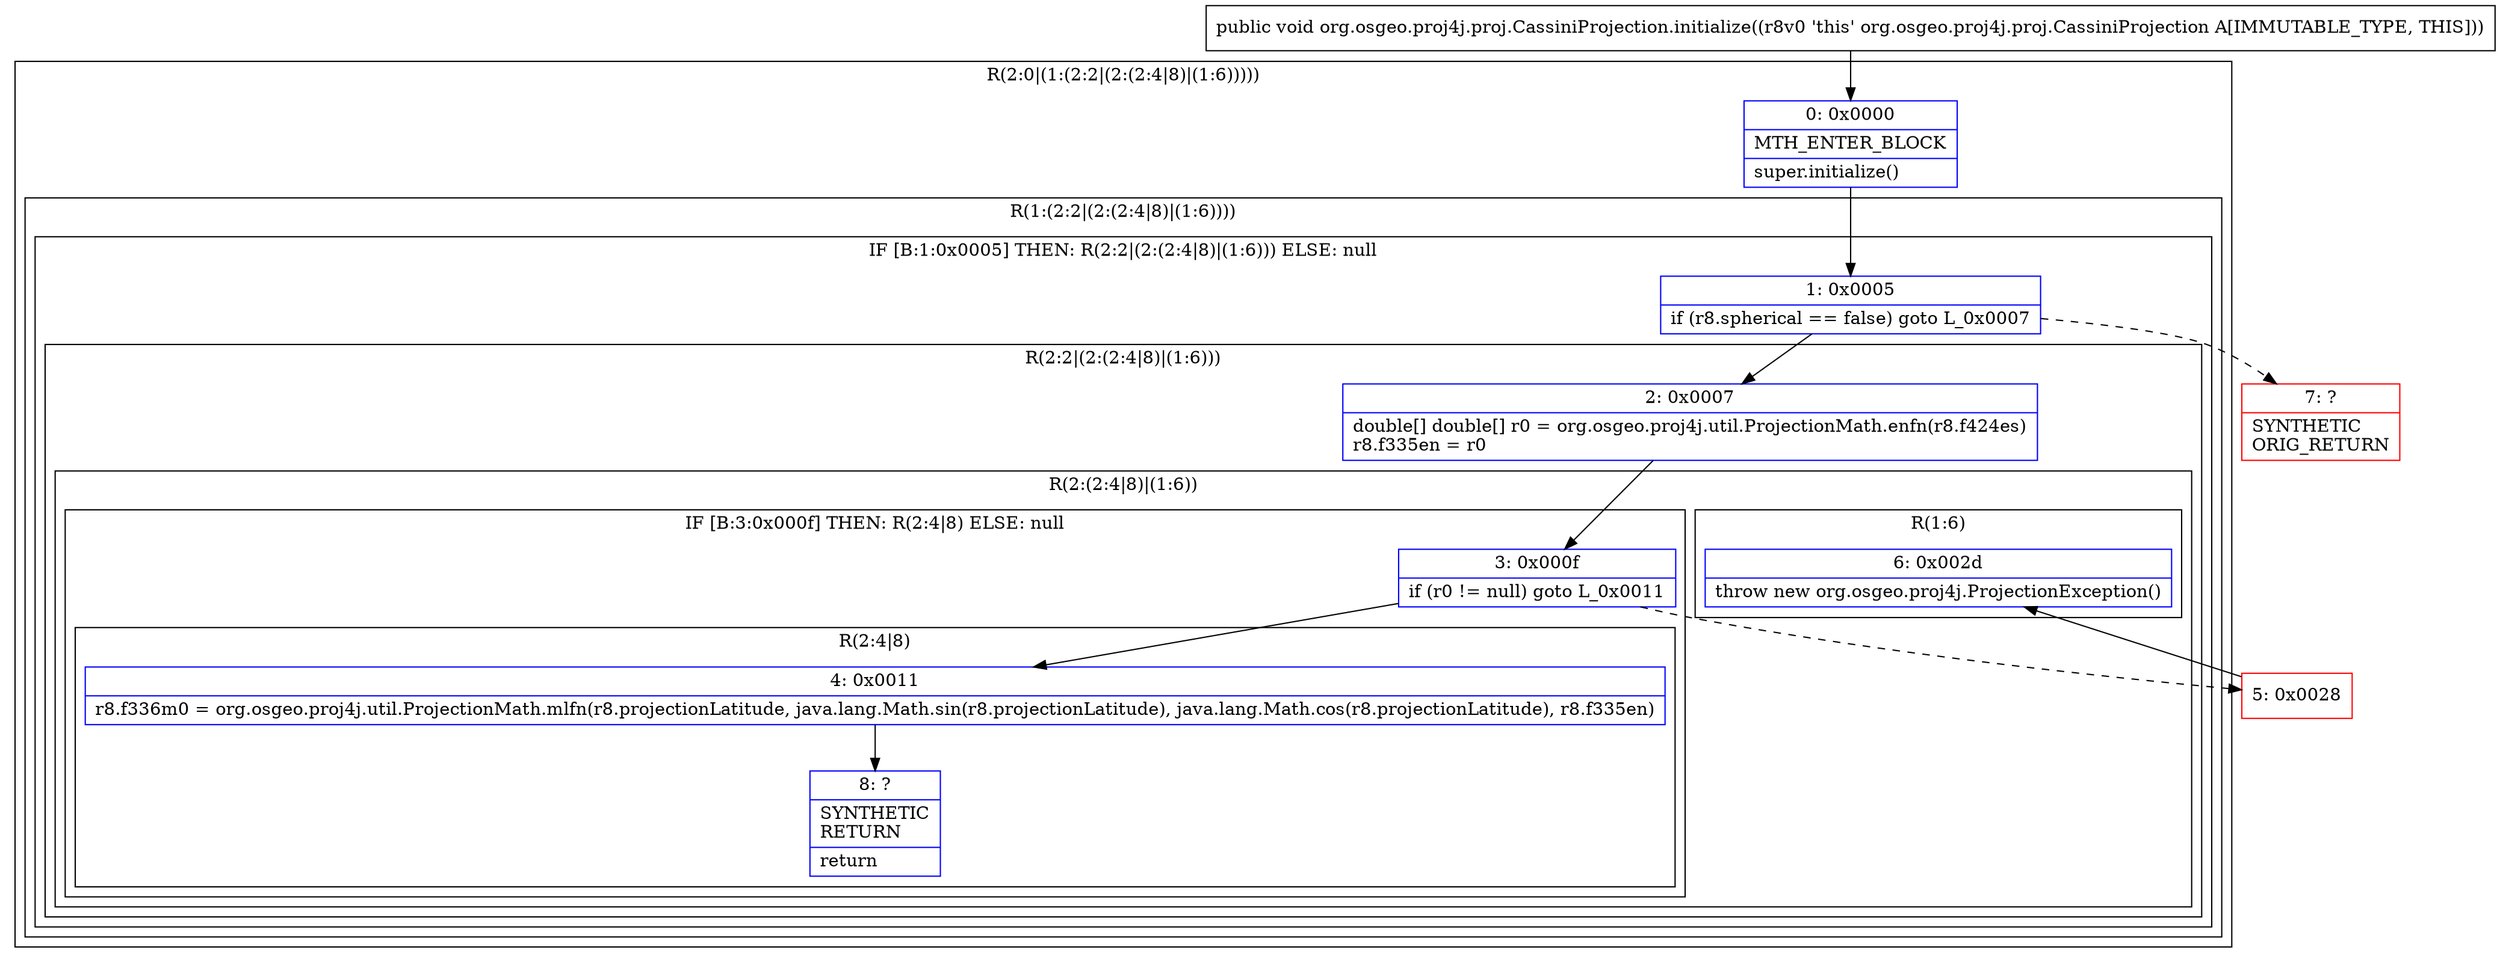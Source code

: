 digraph "CFG fororg.osgeo.proj4j.proj.CassiniProjection.initialize()V" {
subgraph cluster_Region_1347014929 {
label = "R(2:0|(1:(2:2|(2:(2:4|8)|(1:6)))))";
node [shape=record,color=blue];
Node_0 [shape=record,label="{0\:\ 0x0000|MTH_ENTER_BLOCK\l|super.initialize()\l}"];
subgraph cluster_Region_499830709 {
label = "R(1:(2:2|(2:(2:4|8)|(1:6))))";
node [shape=record,color=blue];
subgraph cluster_IfRegion_72366867 {
label = "IF [B:1:0x0005] THEN: R(2:2|(2:(2:4|8)|(1:6))) ELSE: null";
node [shape=record,color=blue];
Node_1 [shape=record,label="{1\:\ 0x0005|if (r8.spherical == false) goto L_0x0007\l}"];
subgraph cluster_Region_1638255586 {
label = "R(2:2|(2:(2:4|8)|(1:6)))";
node [shape=record,color=blue];
Node_2 [shape=record,label="{2\:\ 0x0007|double[] double[] r0 = org.osgeo.proj4j.util.ProjectionMath.enfn(r8.f424es)\lr8.f335en = r0\l}"];
subgraph cluster_Region_194108479 {
label = "R(2:(2:4|8)|(1:6))";
node [shape=record,color=blue];
subgraph cluster_IfRegion_899283613 {
label = "IF [B:3:0x000f] THEN: R(2:4|8) ELSE: null";
node [shape=record,color=blue];
Node_3 [shape=record,label="{3\:\ 0x000f|if (r0 != null) goto L_0x0011\l}"];
subgraph cluster_Region_357451013 {
label = "R(2:4|8)";
node [shape=record,color=blue];
Node_4 [shape=record,label="{4\:\ 0x0011|r8.f336m0 = org.osgeo.proj4j.util.ProjectionMath.mlfn(r8.projectionLatitude, java.lang.Math.sin(r8.projectionLatitude), java.lang.Math.cos(r8.projectionLatitude), r8.f335en)\l}"];
Node_8 [shape=record,label="{8\:\ ?|SYNTHETIC\lRETURN\l|return\l}"];
}
}
subgraph cluster_Region_1580373886 {
label = "R(1:6)";
node [shape=record,color=blue];
Node_6 [shape=record,label="{6\:\ 0x002d|throw new org.osgeo.proj4j.ProjectionException()\l}"];
}
}
}
}
}
}
Node_5 [shape=record,color=red,label="{5\:\ 0x0028}"];
Node_7 [shape=record,color=red,label="{7\:\ ?|SYNTHETIC\lORIG_RETURN\l}"];
MethodNode[shape=record,label="{public void org.osgeo.proj4j.proj.CassiniProjection.initialize((r8v0 'this' org.osgeo.proj4j.proj.CassiniProjection A[IMMUTABLE_TYPE, THIS])) }"];
MethodNode -> Node_0;
Node_0 -> Node_1;
Node_1 -> Node_2;
Node_1 -> Node_7[style=dashed];
Node_2 -> Node_3;
Node_3 -> Node_4;
Node_3 -> Node_5[style=dashed];
Node_4 -> Node_8;
Node_5 -> Node_6;
}

